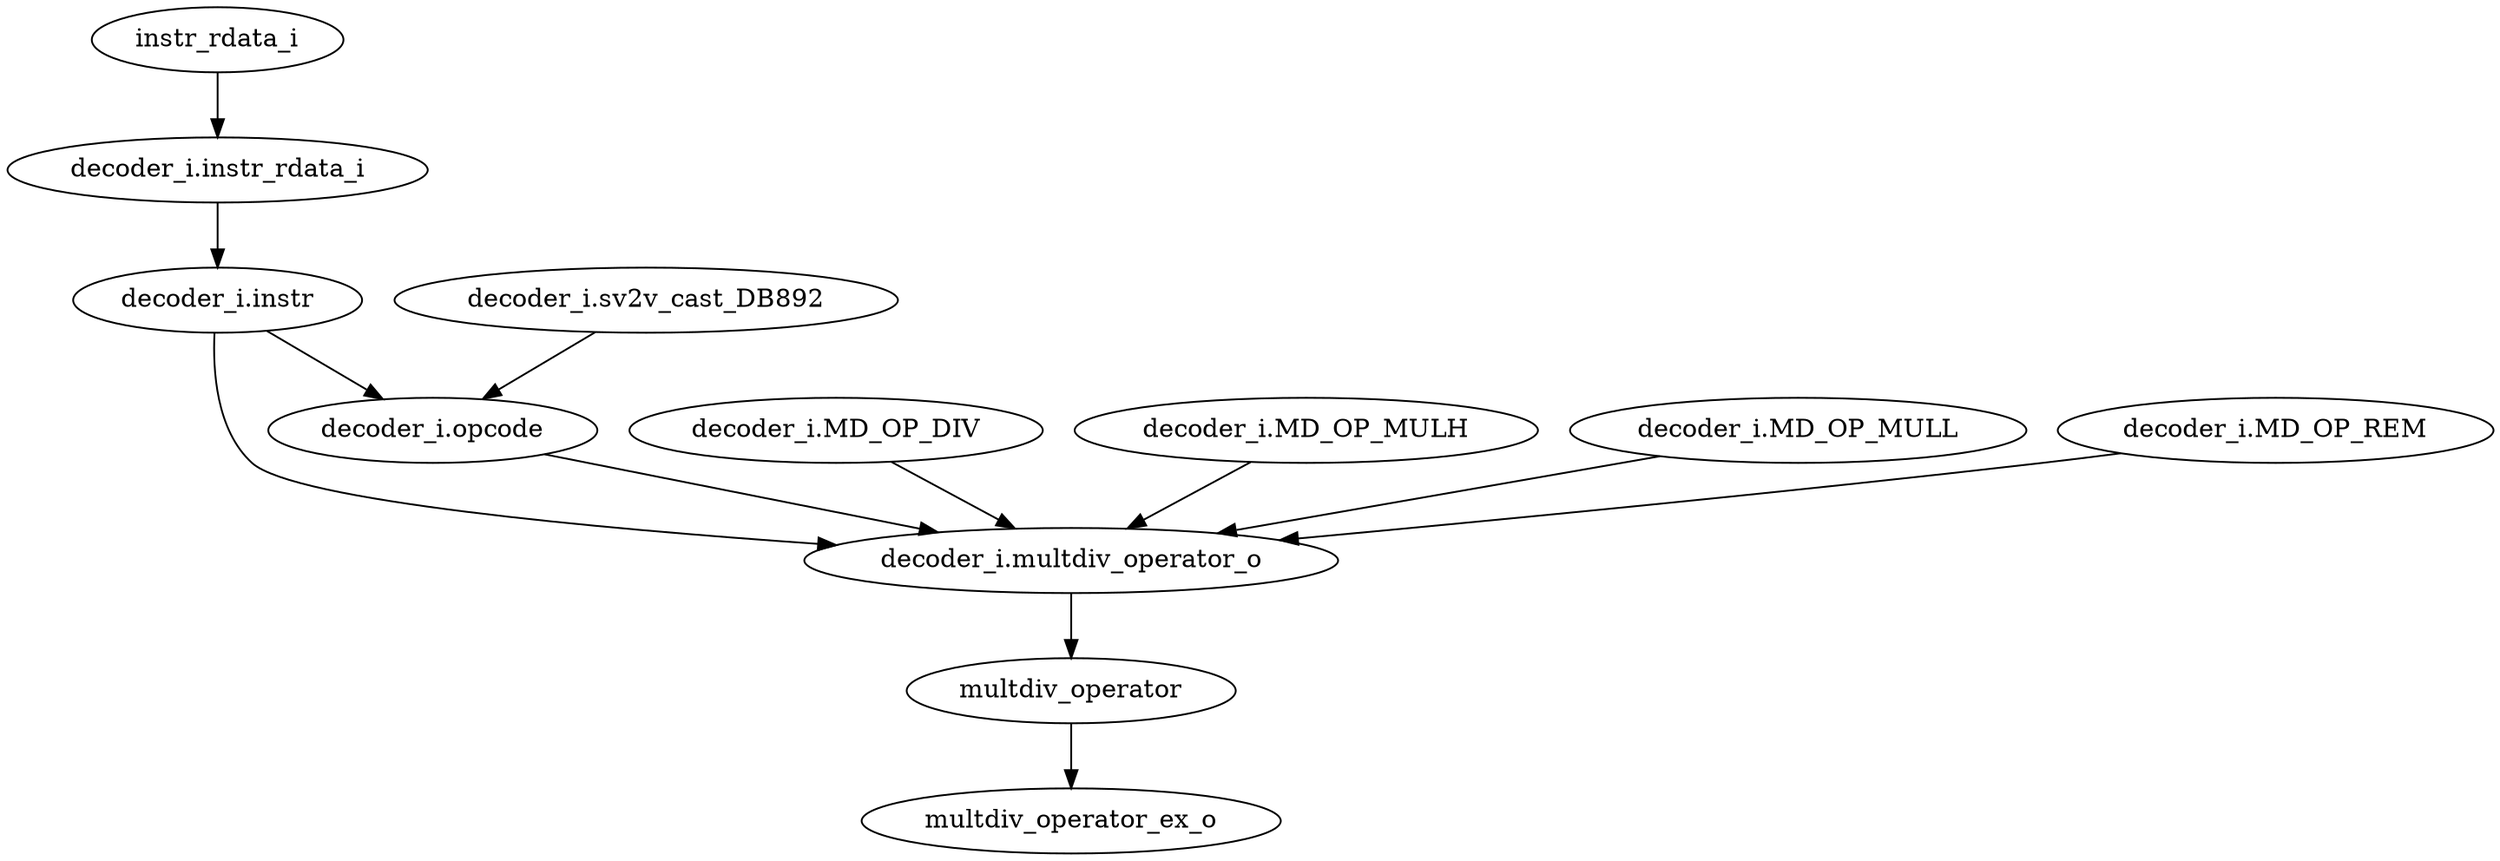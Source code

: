 strict digraph "" {
	instr_rdata_i	 [complexity=8,
		importance=0.102451569708,
		rank=0.0128064462135];
	"decoder_i.instr_rdata_i"	 [complexity=8,
		importance=0.100955607017,
		rank=0.0126194508771];
	instr_rdata_i -> "decoder_i.instr_rdata_i";
	"decoder_i.MD_OP_DIV"	 [complexity=6,
		importance=0.0250976581259,
		rank=0.00418294302099];
	"decoder_i.multdiv_operator_o"	 [complexity=2,
		importance=0.0118008477177,
		rank=0.00590042385887];
	"decoder_i.MD_OP_DIV" -> "decoder_i.multdiv_operator_o";
	multdiv_operator_ex_o	 [complexity=0,
		importance=0.00339559280683,
		rank=0.0];
	multdiv_operator	 [complexity=2,
		importance=0.00719450822196,
		rank=0.00359725411098];
	multdiv_operator -> multdiv_operator_ex_o;
	"decoder_i.opcode"	 [complexity=3,
		importance=0.0966547146656,
		rank=0.0322182382219];
	"decoder_i.opcode" -> "decoder_i.multdiv_operator_o";
	"decoder_i.multdiv_operator_o" -> multdiv_operator;
	"decoder_i.instr"	 [complexity=6,
		importance=0.0990856452357,
		rank=0.016514274206];
	"decoder_i.instr" -> "decoder_i.opcode";
	"decoder_i.instr" -> "decoder_i.multdiv_operator_o";
	"decoder_i.sv2v_cast_DB892"	 [complexity=6,
		importance=0.0981506773561,
		rank=0.016358446226];
	"decoder_i.sv2v_cast_DB892" -> "decoder_i.opcode";
	"decoder_i.MD_OP_MULH"	 [complexity=8,
		importance=0.0368985058437,
		rank=0.00461231323046];
	"decoder_i.MD_OP_MULH" -> "decoder_i.multdiv_operator_o";
	"decoder_i.instr_rdata_i" -> "decoder_i.instr";
	"decoder_i.MD_OP_MULL"	 [complexity=6,
		importance=0.0250976581259,
		rank=0.00418294302099];
	"decoder_i.MD_OP_MULL" -> "decoder_i.multdiv_operator_o";
	"decoder_i.MD_OP_REM"	 [complexity=6,
		importance=0.0250976581259,
		rank=0.00418294302099];
	"decoder_i.MD_OP_REM" -> "decoder_i.multdiv_operator_o";
}
